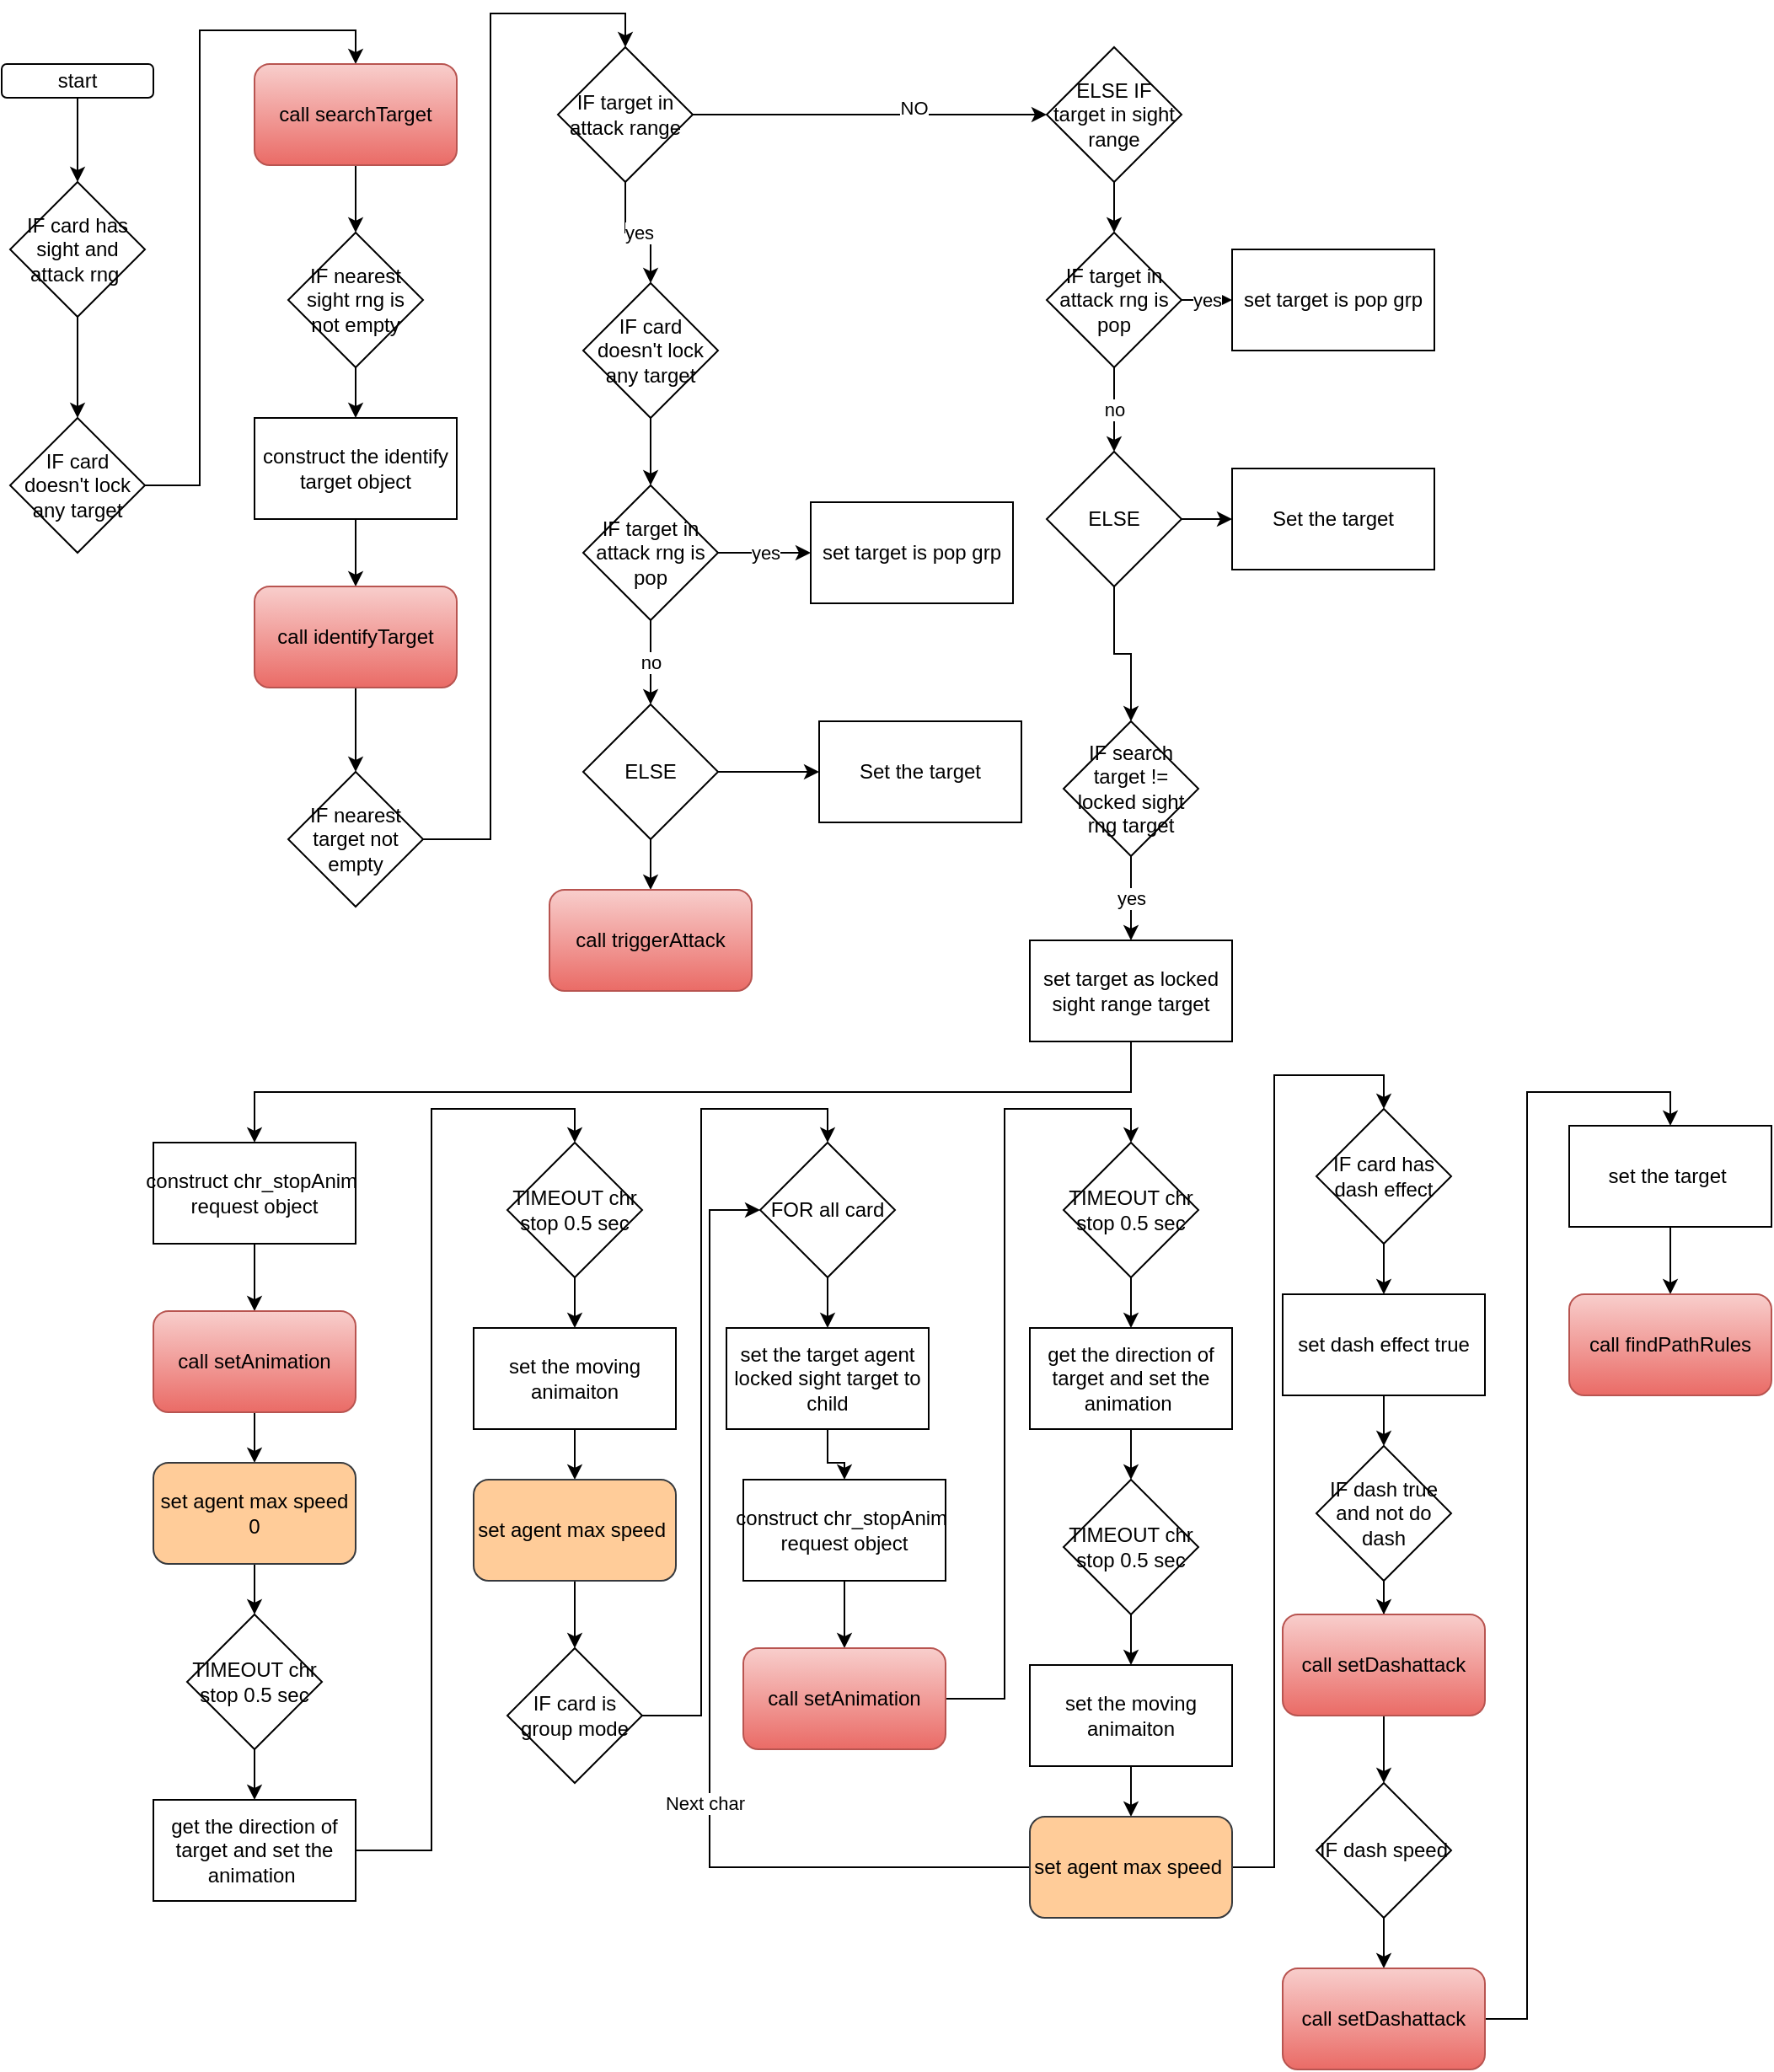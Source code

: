 <mxfile version="17.5.0" type="github">
  <diagram id="1RKU9HNqCACdmGvZMmP5" name="Page-1">
    <mxGraphModel dx="1038" dy="1679" grid="1" gridSize="10" guides="1" tooltips="1" connect="1" arrows="1" fold="1" page="1" pageScale="1" pageWidth="850" pageHeight="1100" math="0" shadow="0">
      <root>
        <mxCell id="0" />
        <mxCell id="1" parent="0" />
        <mxCell id="Ez-ZwfZhHMJORxGf13h--3" value="" style="edgeStyle=orthogonalEdgeStyle;rounded=0;orthogonalLoop=1;jettySize=auto;html=1;" edge="1" parent="1" source="Ez-ZwfZhHMJORxGf13h--1" target="Ez-ZwfZhHMJORxGf13h--2">
          <mxGeometry relative="1" as="geometry" />
        </mxCell>
        <mxCell id="Ez-ZwfZhHMJORxGf13h--1" value="start" style="rounded=1;whiteSpace=wrap;html=1;" vertex="1" parent="1">
          <mxGeometry x="80" y="30" width="90" height="20" as="geometry" />
        </mxCell>
        <mxCell id="Ez-ZwfZhHMJORxGf13h--5" value="" style="edgeStyle=orthogonalEdgeStyle;rounded=0;orthogonalLoop=1;jettySize=auto;html=1;" edge="1" parent="1" source="Ez-ZwfZhHMJORxGf13h--2" target="Ez-ZwfZhHMJORxGf13h--4">
          <mxGeometry relative="1" as="geometry" />
        </mxCell>
        <mxCell id="Ez-ZwfZhHMJORxGf13h--2" value="IF card has sight and attack rng&amp;nbsp;" style="rhombus;whiteSpace=wrap;html=1;" vertex="1" parent="1">
          <mxGeometry x="85" y="100" width="80" height="80" as="geometry" />
        </mxCell>
        <mxCell id="Ez-ZwfZhHMJORxGf13h--7" style="edgeStyle=orthogonalEdgeStyle;rounded=0;orthogonalLoop=1;jettySize=auto;html=1;entryX=0.5;entryY=0;entryDx=0;entryDy=0;" edge="1" parent="1" source="Ez-ZwfZhHMJORxGf13h--4" target="Ez-ZwfZhHMJORxGf13h--6">
          <mxGeometry relative="1" as="geometry" />
        </mxCell>
        <mxCell id="Ez-ZwfZhHMJORxGf13h--4" value="IF card doesn&#39;t lock any target&lt;span style=&quot;color: rgba(0 , 0 , 0 , 0) ; font-family: monospace ; font-size: 0px&quot;&gt;%3CmxGraphModel%3E%3Croot%3E%3CmxCell%20id%3D%220%22%2F%3E%3CmxCell%20id%3D%221%22%20parent%3D%220%22%2F%3E%3CmxCell%20id%3D%222%22%20value%3D%22call%26amp%3Bnbsp%3BsearchTarget%22%20style%3D%22rounded%3D1%3BwhiteSpace%3Dwrap%3Bhtml%3D1%3BfillColor%3D%23f8cecc%3BgradientColor%3D%23ea6b66%3BstrokeColor%3D%23b85450%3B%22%20vertex%3D%221%22%20parent%3D%221%22%3E%3CmxGeometry%20x%3D%2265%22%20y%3D%22290%22%20width%3D%22120%22%20height%3D%2260%22%20as%3D%22geometry%22%2F%3E%3C%2FmxCell%3E%3C%2Froot%3E%3C%2FmxGraphModel%3E&lt;/span&gt;" style="rhombus;whiteSpace=wrap;html=1;" vertex="1" parent="1">
          <mxGeometry x="85" y="240" width="80" height="80" as="geometry" />
        </mxCell>
        <mxCell id="Ez-ZwfZhHMJORxGf13h--9" value="" style="edgeStyle=orthogonalEdgeStyle;rounded=0;orthogonalLoop=1;jettySize=auto;html=1;" edge="1" parent="1" source="Ez-ZwfZhHMJORxGf13h--6" target="Ez-ZwfZhHMJORxGf13h--8">
          <mxGeometry relative="1" as="geometry" />
        </mxCell>
        <mxCell id="Ez-ZwfZhHMJORxGf13h--6" value="call&amp;nbsp;searchTarget" style="rounded=1;whiteSpace=wrap;html=1;fillColor=#f8cecc;gradientColor=#ea6b66;strokeColor=#b85450;" vertex="1" parent="1">
          <mxGeometry x="230" y="30" width="120" height="60" as="geometry" />
        </mxCell>
        <mxCell id="Ez-ZwfZhHMJORxGf13h--11" value="" style="edgeStyle=orthogonalEdgeStyle;rounded=0;orthogonalLoop=1;jettySize=auto;html=1;" edge="1" parent="1" source="Ez-ZwfZhHMJORxGf13h--8" target="Ez-ZwfZhHMJORxGf13h--10">
          <mxGeometry relative="1" as="geometry" />
        </mxCell>
        <mxCell id="Ez-ZwfZhHMJORxGf13h--8" value="IF nearest sight rng is not empty" style="rhombus;whiteSpace=wrap;html=1;" vertex="1" parent="1">
          <mxGeometry x="250" y="130" width="80" height="80" as="geometry" />
        </mxCell>
        <mxCell id="Ez-ZwfZhHMJORxGf13h--13" value="" style="edgeStyle=orthogonalEdgeStyle;rounded=0;orthogonalLoop=1;jettySize=auto;html=1;" edge="1" parent="1" source="Ez-ZwfZhHMJORxGf13h--10" target="Ez-ZwfZhHMJORxGf13h--12">
          <mxGeometry relative="1" as="geometry" />
        </mxCell>
        <mxCell id="Ez-ZwfZhHMJORxGf13h--10" value="construct the identify target object" style="whiteSpace=wrap;html=1;" vertex="1" parent="1">
          <mxGeometry x="230" y="240" width="120" height="60" as="geometry" />
        </mxCell>
        <mxCell id="Ez-ZwfZhHMJORxGf13h--15" value="" style="edgeStyle=orthogonalEdgeStyle;rounded=0;orthogonalLoop=1;jettySize=auto;html=1;" edge="1" parent="1" source="Ez-ZwfZhHMJORxGf13h--12" target="Ez-ZwfZhHMJORxGf13h--14">
          <mxGeometry relative="1" as="geometry" />
        </mxCell>
        <mxCell id="Ez-ZwfZhHMJORxGf13h--12" value="call&amp;nbsp;identifyTarget" style="rounded=1;whiteSpace=wrap;html=1;fillColor=#f8cecc;gradientColor=#ea6b66;strokeColor=#b85450;" vertex="1" parent="1">
          <mxGeometry x="230" y="340" width="120" height="60" as="geometry" />
        </mxCell>
        <mxCell id="Ez-ZwfZhHMJORxGf13h--17" value="" style="edgeStyle=orthogonalEdgeStyle;rounded=0;orthogonalLoop=1;jettySize=auto;html=1;entryX=0.5;entryY=0;entryDx=0;entryDy=0;" edge="1" parent="1" source="Ez-ZwfZhHMJORxGf13h--14" target="Ez-ZwfZhHMJORxGf13h--16">
          <mxGeometry relative="1" as="geometry" />
        </mxCell>
        <mxCell id="Ez-ZwfZhHMJORxGf13h--14" value="IF nearest target not empty" style="rhombus;whiteSpace=wrap;html=1;" vertex="1" parent="1">
          <mxGeometry x="250" y="450" width="80" height="80" as="geometry" />
        </mxCell>
        <mxCell id="Ez-ZwfZhHMJORxGf13h--19" value="yes" style="edgeStyle=orthogonalEdgeStyle;rounded=0;orthogonalLoop=1;jettySize=auto;html=1;" edge="1" parent="1" source="Ez-ZwfZhHMJORxGf13h--16" target="Ez-ZwfZhHMJORxGf13h--18">
          <mxGeometry relative="1" as="geometry" />
        </mxCell>
        <mxCell id="Ez-ZwfZhHMJORxGf13h--37" value="" style="edgeStyle=orthogonalEdgeStyle;rounded=0;orthogonalLoop=1;jettySize=auto;html=1;" edge="1" parent="1" source="Ez-ZwfZhHMJORxGf13h--16" target="Ez-ZwfZhHMJORxGf13h--36">
          <mxGeometry relative="1" as="geometry" />
        </mxCell>
        <mxCell id="Ez-ZwfZhHMJORxGf13h--38" value="NO" style="edgeLabel;html=1;align=center;verticalAlign=middle;resizable=0;points=[];" vertex="1" connectable="0" parent="Ez-ZwfZhHMJORxGf13h--37">
          <mxGeometry x="0.246" y="4" relative="1" as="geometry">
            <mxPoint as="offset" />
          </mxGeometry>
        </mxCell>
        <mxCell id="Ez-ZwfZhHMJORxGf13h--16" value="IF target in attack range" style="rhombus;whiteSpace=wrap;html=1;" vertex="1" parent="1">
          <mxGeometry x="410" y="20" width="80" height="80" as="geometry" />
        </mxCell>
        <mxCell id="Ez-ZwfZhHMJORxGf13h--21" value="" style="edgeStyle=orthogonalEdgeStyle;rounded=0;orthogonalLoop=1;jettySize=auto;html=1;" edge="1" parent="1" source="Ez-ZwfZhHMJORxGf13h--18" target="Ez-ZwfZhHMJORxGf13h--20">
          <mxGeometry relative="1" as="geometry" />
        </mxCell>
        <mxCell id="Ez-ZwfZhHMJORxGf13h--18" value="IF card doesn&#39;t lock any target" style="rhombus;whiteSpace=wrap;html=1;" vertex="1" parent="1">
          <mxGeometry x="425" y="160" width="80" height="80" as="geometry" />
        </mxCell>
        <mxCell id="Ez-ZwfZhHMJORxGf13h--23" value="yes" style="edgeStyle=orthogonalEdgeStyle;rounded=0;orthogonalLoop=1;jettySize=auto;html=1;" edge="1" parent="1" source="Ez-ZwfZhHMJORxGf13h--20" target="Ez-ZwfZhHMJORxGf13h--22">
          <mxGeometry relative="1" as="geometry" />
        </mxCell>
        <mxCell id="Ez-ZwfZhHMJORxGf13h--27" value="no" style="edgeStyle=orthogonalEdgeStyle;rounded=0;orthogonalLoop=1;jettySize=auto;html=1;" edge="1" parent="1" source="Ez-ZwfZhHMJORxGf13h--20" target="Ez-ZwfZhHMJORxGf13h--26">
          <mxGeometry relative="1" as="geometry" />
        </mxCell>
        <mxCell id="Ez-ZwfZhHMJORxGf13h--20" value="IF target in attack rng is pop" style="rhombus;whiteSpace=wrap;html=1;" vertex="1" parent="1">
          <mxGeometry x="425" y="280" width="80" height="80" as="geometry" />
        </mxCell>
        <mxCell id="Ez-ZwfZhHMJORxGf13h--22" value="set target is pop grp" style="whiteSpace=wrap;html=1;" vertex="1" parent="1">
          <mxGeometry x="560" y="290" width="120" height="60" as="geometry" />
        </mxCell>
        <mxCell id="Ez-ZwfZhHMJORxGf13h--29" value="" style="edgeStyle=orthogonalEdgeStyle;rounded=0;orthogonalLoop=1;jettySize=auto;html=1;" edge="1" parent="1" source="Ez-ZwfZhHMJORxGf13h--26" target="Ez-ZwfZhHMJORxGf13h--28">
          <mxGeometry relative="1" as="geometry" />
        </mxCell>
        <mxCell id="Ez-ZwfZhHMJORxGf13h--35" value="" style="edgeStyle=orthogonalEdgeStyle;rounded=0;orthogonalLoop=1;jettySize=auto;html=1;" edge="1" parent="1" source="Ez-ZwfZhHMJORxGf13h--26" target="Ez-ZwfZhHMJORxGf13h--34">
          <mxGeometry relative="1" as="geometry" />
        </mxCell>
        <mxCell id="Ez-ZwfZhHMJORxGf13h--26" value="ELSE" style="rhombus;whiteSpace=wrap;html=1;" vertex="1" parent="1">
          <mxGeometry x="425" y="410" width="80" height="80" as="geometry" />
        </mxCell>
        <mxCell id="Ez-ZwfZhHMJORxGf13h--28" value="Set the target" style="whiteSpace=wrap;html=1;" vertex="1" parent="1">
          <mxGeometry x="565" y="420" width="120" height="60" as="geometry" />
        </mxCell>
        <mxCell id="Ez-ZwfZhHMJORxGf13h--34" value="call triggerAttack" style="rounded=1;whiteSpace=wrap;html=1;fillColor=#f8cecc;gradientColor=#ea6b66;strokeColor=#b85450;" vertex="1" parent="1">
          <mxGeometry x="405" y="520" width="120" height="60" as="geometry" />
        </mxCell>
        <mxCell id="Ez-ZwfZhHMJORxGf13h--45" value="" style="edgeStyle=orthogonalEdgeStyle;rounded=0;orthogonalLoop=1;jettySize=auto;html=1;" edge="1" parent="1" source="Ez-ZwfZhHMJORxGf13h--36" target="Ez-ZwfZhHMJORxGf13h--41">
          <mxGeometry relative="1" as="geometry" />
        </mxCell>
        <mxCell id="Ez-ZwfZhHMJORxGf13h--36" value="ELSE IF target in sight range" style="rhombus;whiteSpace=wrap;html=1;" vertex="1" parent="1">
          <mxGeometry x="700" y="20" width="80" height="80" as="geometry" />
        </mxCell>
        <mxCell id="Ez-ZwfZhHMJORxGf13h--39" value="yes" style="edgeStyle=orthogonalEdgeStyle;rounded=0;orthogonalLoop=1;jettySize=auto;html=1;" edge="1" parent="1" source="Ez-ZwfZhHMJORxGf13h--41" target="Ez-ZwfZhHMJORxGf13h--42">
          <mxGeometry relative="1" as="geometry" />
        </mxCell>
        <mxCell id="Ez-ZwfZhHMJORxGf13h--40" value="no" style="edgeStyle=orthogonalEdgeStyle;rounded=0;orthogonalLoop=1;jettySize=auto;html=1;" edge="1" parent="1" source="Ez-ZwfZhHMJORxGf13h--41" target="Ez-ZwfZhHMJORxGf13h--43">
          <mxGeometry relative="1" as="geometry" />
        </mxCell>
        <mxCell id="Ez-ZwfZhHMJORxGf13h--41" value="IF target in attack rng is pop" style="rhombus;whiteSpace=wrap;html=1;" vertex="1" parent="1">
          <mxGeometry x="700" y="130" width="80" height="80" as="geometry" />
        </mxCell>
        <mxCell id="Ez-ZwfZhHMJORxGf13h--42" value="set target is pop grp" style="whiteSpace=wrap;html=1;" vertex="1" parent="1">
          <mxGeometry x="810" y="140" width="120" height="60" as="geometry" />
        </mxCell>
        <mxCell id="Ez-ZwfZhHMJORxGf13h--46" value="" style="edgeStyle=orthogonalEdgeStyle;rounded=0;orthogonalLoop=1;jettySize=auto;html=1;" edge="1" parent="1" source="Ez-ZwfZhHMJORxGf13h--43" target="Ez-ZwfZhHMJORxGf13h--44">
          <mxGeometry relative="1" as="geometry" />
        </mxCell>
        <mxCell id="Ez-ZwfZhHMJORxGf13h--48" value="" style="edgeStyle=orthogonalEdgeStyle;rounded=0;orthogonalLoop=1;jettySize=auto;html=1;" edge="1" parent="1" source="Ez-ZwfZhHMJORxGf13h--43" target="Ez-ZwfZhHMJORxGf13h--47">
          <mxGeometry relative="1" as="geometry" />
        </mxCell>
        <mxCell id="Ez-ZwfZhHMJORxGf13h--43" value="ELSE" style="rhombus;whiteSpace=wrap;html=1;" vertex="1" parent="1">
          <mxGeometry x="700" y="260" width="80" height="80" as="geometry" />
        </mxCell>
        <mxCell id="Ez-ZwfZhHMJORxGf13h--44" value="Set the target" style="whiteSpace=wrap;html=1;" vertex="1" parent="1">
          <mxGeometry x="810" y="270" width="120" height="60" as="geometry" />
        </mxCell>
        <mxCell id="Ez-ZwfZhHMJORxGf13h--50" value="yes" style="edgeStyle=orthogonalEdgeStyle;rounded=0;orthogonalLoop=1;jettySize=auto;html=1;" edge="1" parent="1" source="Ez-ZwfZhHMJORxGf13h--47" target="Ez-ZwfZhHMJORxGf13h--49">
          <mxGeometry relative="1" as="geometry" />
        </mxCell>
        <mxCell id="Ez-ZwfZhHMJORxGf13h--47" value="IF search target != locked sight rng target" style="rhombus;whiteSpace=wrap;html=1;" vertex="1" parent="1">
          <mxGeometry x="710" y="420" width="80" height="80" as="geometry" />
        </mxCell>
        <mxCell id="Ez-ZwfZhHMJORxGf13h--53" style="edgeStyle=orthogonalEdgeStyle;rounded=0;orthogonalLoop=1;jettySize=auto;html=1;entryX=0.5;entryY=0;entryDx=0;entryDy=0;" edge="1" parent="1" source="Ez-ZwfZhHMJORxGf13h--49" target="Ez-ZwfZhHMJORxGf13h--52">
          <mxGeometry relative="1" as="geometry">
            <Array as="points">
              <mxPoint x="750" y="640" />
              <mxPoint x="230" y="640" />
            </Array>
          </mxGeometry>
        </mxCell>
        <mxCell id="Ez-ZwfZhHMJORxGf13h--49" value="set target as locked sight range target" style="whiteSpace=wrap;html=1;" vertex="1" parent="1">
          <mxGeometry x="690" y="550" width="120" height="60" as="geometry" />
        </mxCell>
        <mxCell id="Ez-ZwfZhHMJORxGf13h--55" value="" style="edgeStyle=orthogonalEdgeStyle;rounded=0;orthogonalLoop=1;jettySize=auto;html=1;" edge="1" parent="1" source="Ez-ZwfZhHMJORxGf13h--52" target="Ez-ZwfZhHMJORxGf13h--54">
          <mxGeometry relative="1" as="geometry" />
        </mxCell>
        <mxCell id="Ez-ZwfZhHMJORxGf13h--52" value="construct&amp;nbsp;chr_stopAnim&amp;nbsp;&lt;br&gt;request object" style="rounded=0;whiteSpace=wrap;html=1;" vertex="1" parent="1">
          <mxGeometry x="170" y="670" width="120" height="60" as="geometry" />
        </mxCell>
        <mxCell id="Ez-ZwfZhHMJORxGf13h--57" value="" style="edgeStyle=orthogonalEdgeStyle;rounded=0;orthogonalLoop=1;jettySize=auto;html=1;" edge="1" parent="1" source="Ez-ZwfZhHMJORxGf13h--54" target="Ez-ZwfZhHMJORxGf13h--56">
          <mxGeometry relative="1" as="geometry" />
        </mxCell>
        <mxCell id="Ez-ZwfZhHMJORxGf13h--54" value="call setAnimation" style="rounded=1;whiteSpace=wrap;html=1;fillColor=#f8cecc;gradientColor=#ea6b66;strokeColor=#b85450;" vertex="1" parent="1">
          <mxGeometry x="170" y="770" width="120" height="60" as="geometry" />
        </mxCell>
        <mxCell id="Ez-ZwfZhHMJORxGf13h--60" value="" style="edgeStyle=orthogonalEdgeStyle;rounded=0;orthogonalLoop=1;jettySize=auto;html=1;" edge="1" parent="1" source="Ez-ZwfZhHMJORxGf13h--56" target="Ez-ZwfZhHMJORxGf13h--58">
          <mxGeometry relative="1" as="geometry" />
        </mxCell>
        <mxCell id="Ez-ZwfZhHMJORxGf13h--56" value="set agent max speed 0" style="rounded=1;whiteSpace=wrap;html=1;fillColor=#ffcc99;strokeColor=#36393d;" vertex="1" parent="1">
          <mxGeometry x="170" y="860" width="120" height="60" as="geometry" />
        </mxCell>
        <mxCell id="Ez-ZwfZhHMJORxGf13h--62" value="" style="edgeStyle=orthogonalEdgeStyle;rounded=0;orthogonalLoop=1;jettySize=auto;html=1;" edge="1" parent="1" source="Ez-ZwfZhHMJORxGf13h--58" target="Ez-ZwfZhHMJORxGf13h--61">
          <mxGeometry relative="1" as="geometry" />
        </mxCell>
        <mxCell id="Ez-ZwfZhHMJORxGf13h--58" value="TIMEOUT chr stop 0.5 sec" style="rhombus;whiteSpace=wrap;html=1;" vertex="1" parent="1">
          <mxGeometry x="190" y="950" width="80" height="80" as="geometry" />
        </mxCell>
        <mxCell id="Ez-ZwfZhHMJORxGf13h--66" style="edgeStyle=orthogonalEdgeStyle;rounded=0;orthogonalLoop=1;jettySize=auto;html=1;entryX=0.5;entryY=0;entryDx=0;entryDy=0;" edge="1" parent="1" source="Ez-ZwfZhHMJORxGf13h--61" target="Ez-ZwfZhHMJORxGf13h--64">
          <mxGeometry relative="1" as="geometry" />
        </mxCell>
        <mxCell id="Ez-ZwfZhHMJORxGf13h--61" value="get the direction of target and set the animation&amp;nbsp;" style="rounded=0;whiteSpace=wrap;html=1;" vertex="1" parent="1">
          <mxGeometry x="170" y="1060" width="120" height="60" as="geometry" />
        </mxCell>
        <mxCell id="Ez-ZwfZhHMJORxGf13h--69" value="" style="edgeStyle=orthogonalEdgeStyle;rounded=0;orthogonalLoop=1;jettySize=auto;html=1;" edge="1" parent="1" source="Ez-ZwfZhHMJORxGf13h--64" target="Ez-ZwfZhHMJORxGf13h--65">
          <mxGeometry relative="1" as="geometry" />
        </mxCell>
        <mxCell id="Ez-ZwfZhHMJORxGf13h--64" value="TIMEOUT chr stop 0.5 sec" style="rhombus;whiteSpace=wrap;html=1;" vertex="1" parent="1">
          <mxGeometry x="380" y="670" width="80" height="80" as="geometry" />
        </mxCell>
        <mxCell id="Ez-ZwfZhHMJORxGf13h--68" value="" style="edgeStyle=orthogonalEdgeStyle;rounded=0;orthogonalLoop=1;jettySize=auto;html=1;" edge="1" parent="1" source="Ez-ZwfZhHMJORxGf13h--65" target="Ez-ZwfZhHMJORxGf13h--67">
          <mxGeometry relative="1" as="geometry" />
        </mxCell>
        <mxCell id="Ez-ZwfZhHMJORxGf13h--65" value="set the moving animaiton" style="rounded=0;whiteSpace=wrap;html=1;" vertex="1" parent="1">
          <mxGeometry x="360" y="780" width="120" height="60" as="geometry" />
        </mxCell>
        <mxCell id="Ez-ZwfZhHMJORxGf13h--71" value="" style="edgeStyle=orthogonalEdgeStyle;rounded=0;orthogonalLoop=1;jettySize=auto;html=1;" edge="1" parent="1" source="Ez-ZwfZhHMJORxGf13h--67" target="Ez-ZwfZhHMJORxGf13h--70">
          <mxGeometry relative="1" as="geometry" />
        </mxCell>
        <mxCell id="Ez-ZwfZhHMJORxGf13h--67" value="set agent max speed&amp;nbsp;" style="rounded=1;whiteSpace=wrap;html=1;fillColor=#ffcc99;strokeColor=#36393d;" vertex="1" parent="1">
          <mxGeometry x="360" y="870" width="120" height="60" as="geometry" />
        </mxCell>
        <mxCell id="Ez-ZwfZhHMJORxGf13h--73" value="" style="edgeStyle=orthogonalEdgeStyle;rounded=0;orthogonalLoop=1;jettySize=auto;html=1;entryX=0.5;entryY=0;entryDx=0;entryDy=0;" edge="1" parent="1" source="Ez-ZwfZhHMJORxGf13h--70" target="Ez-ZwfZhHMJORxGf13h--72">
          <mxGeometry relative="1" as="geometry" />
        </mxCell>
        <mxCell id="Ez-ZwfZhHMJORxGf13h--70" value="IF card is group mode" style="rhombus;whiteSpace=wrap;html=1;" vertex="1" parent="1">
          <mxGeometry x="380" y="970" width="80" height="80" as="geometry" />
        </mxCell>
        <mxCell id="Ez-ZwfZhHMJORxGf13h--75" value="" style="edgeStyle=orthogonalEdgeStyle;rounded=0;orthogonalLoop=1;jettySize=auto;html=1;" edge="1" parent="1" source="Ez-ZwfZhHMJORxGf13h--72" target="Ez-ZwfZhHMJORxGf13h--74">
          <mxGeometry relative="1" as="geometry" />
        </mxCell>
        <mxCell id="Ez-ZwfZhHMJORxGf13h--72" value="FOR all card" style="rhombus;whiteSpace=wrap;html=1;" vertex="1" parent="1">
          <mxGeometry x="530" y="670" width="80" height="80" as="geometry" />
        </mxCell>
        <mxCell id="Ez-ZwfZhHMJORxGf13h--78" value="" style="edgeStyle=orthogonalEdgeStyle;rounded=0;orthogonalLoop=1;jettySize=auto;html=1;" edge="1" parent="1" source="Ez-ZwfZhHMJORxGf13h--74" target="Ez-ZwfZhHMJORxGf13h--76">
          <mxGeometry relative="1" as="geometry" />
        </mxCell>
        <mxCell id="Ez-ZwfZhHMJORxGf13h--74" value="set the target agent locked sight target to child" style="whiteSpace=wrap;html=1;" vertex="1" parent="1">
          <mxGeometry x="510" y="780" width="120" height="60" as="geometry" />
        </mxCell>
        <mxCell id="Ez-ZwfZhHMJORxGf13h--80" value="" style="edgeStyle=orthogonalEdgeStyle;rounded=0;orthogonalLoop=1;jettySize=auto;html=1;" edge="1" parent="1" source="Ez-ZwfZhHMJORxGf13h--76" target="Ez-ZwfZhHMJORxGf13h--77">
          <mxGeometry relative="1" as="geometry" />
        </mxCell>
        <mxCell id="Ez-ZwfZhHMJORxGf13h--76" value="construct&amp;nbsp;chr_stopAnim&amp;nbsp;&lt;br&gt;request object" style="rounded=0;whiteSpace=wrap;html=1;" vertex="1" parent="1">
          <mxGeometry x="520" y="870" width="120" height="60" as="geometry" />
        </mxCell>
        <mxCell id="Ez-ZwfZhHMJORxGf13h--85" style="edgeStyle=orthogonalEdgeStyle;rounded=0;orthogonalLoop=1;jettySize=auto;html=1;entryX=0.5;entryY=0;entryDx=0;entryDy=0;" edge="1" parent="1" source="Ez-ZwfZhHMJORxGf13h--77" target="Ez-ZwfZhHMJORxGf13h--83">
          <mxGeometry relative="1" as="geometry" />
        </mxCell>
        <mxCell id="Ez-ZwfZhHMJORxGf13h--77" value="call setAnimation" style="rounded=1;whiteSpace=wrap;html=1;fillColor=#f8cecc;gradientColor=#ea6b66;strokeColor=#b85450;" vertex="1" parent="1">
          <mxGeometry x="520" y="970" width="120" height="60" as="geometry" />
        </mxCell>
        <mxCell id="Ez-ZwfZhHMJORxGf13h--86" value="" style="edgeStyle=orthogonalEdgeStyle;rounded=0;orthogonalLoop=1;jettySize=auto;html=1;" edge="1" parent="1" source="Ez-ZwfZhHMJORxGf13h--83" target="Ez-ZwfZhHMJORxGf13h--84">
          <mxGeometry relative="1" as="geometry" />
        </mxCell>
        <mxCell id="Ez-ZwfZhHMJORxGf13h--83" value="TIMEOUT chr stop 0.5 sec" style="rhombus;whiteSpace=wrap;html=1;" vertex="1" parent="1">
          <mxGeometry x="710" y="670" width="80" height="80" as="geometry" />
        </mxCell>
        <mxCell id="Ez-ZwfZhHMJORxGf13h--91" value="" style="edgeStyle=orthogonalEdgeStyle;rounded=0;orthogonalLoop=1;jettySize=auto;html=1;" edge="1" parent="1" source="Ez-ZwfZhHMJORxGf13h--84" target="Ez-ZwfZhHMJORxGf13h--88">
          <mxGeometry relative="1" as="geometry" />
        </mxCell>
        <mxCell id="Ez-ZwfZhHMJORxGf13h--84" value="get the direction of target and set the animation&amp;nbsp;" style="rounded=0;whiteSpace=wrap;html=1;" vertex="1" parent="1">
          <mxGeometry x="690" y="780" width="120" height="60" as="geometry" />
        </mxCell>
        <mxCell id="Ez-ZwfZhHMJORxGf13h--92" value="" style="edgeStyle=orthogonalEdgeStyle;rounded=0;orthogonalLoop=1;jettySize=auto;html=1;" edge="1" parent="1" source="Ez-ZwfZhHMJORxGf13h--88" target="Ez-ZwfZhHMJORxGf13h--89">
          <mxGeometry relative="1" as="geometry" />
        </mxCell>
        <mxCell id="Ez-ZwfZhHMJORxGf13h--88" value="TIMEOUT chr stop 0.5 sec" style="rhombus;whiteSpace=wrap;html=1;" vertex="1" parent="1">
          <mxGeometry x="710" y="870" width="80" height="80" as="geometry" />
        </mxCell>
        <mxCell id="Ez-ZwfZhHMJORxGf13h--94" value="" style="edgeStyle=orthogonalEdgeStyle;rounded=0;orthogonalLoop=1;jettySize=auto;html=1;" edge="1" parent="1" source="Ez-ZwfZhHMJORxGf13h--89" target="Ez-ZwfZhHMJORxGf13h--90">
          <mxGeometry relative="1" as="geometry" />
        </mxCell>
        <mxCell id="Ez-ZwfZhHMJORxGf13h--89" value="set the moving animaiton" style="rounded=0;whiteSpace=wrap;html=1;" vertex="1" parent="1">
          <mxGeometry x="690" y="980" width="120" height="60" as="geometry" />
        </mxCell>
        <mxCell id="Ez-ZwfZhHMJORxGf13h--95" style="edgeStyle=orthogonalEdgeStyle;rounded=0;orthogonalLoop=1;jettySize=auto;html=1;entryX=0;entryY=0.5;entryDx=0;entryDy=0;" edge="1" parent="1" source="Ez-ZwfZhHMJORxGf13h--90" target="Ez-ZwfZhHMJORxGf13h--72">
          <mxGeometry relative="1" as="geometry">
            <Array as="points">
              <mxPoint x="500" y="1100" />
              <mxPoint x="500" y="710" />
            </Array>
          </mxGeometry>
        </mxCell>
        <mxCell id="Ez-ZwfZhHMJORxGf13h--96" value="Next char" style="edgeLabel;html=1;align=center;verticalAlign=middle;resizable=0;points=[];" vertex="1" connectable="0" parent="Ez-ZwfZhHMJORxGf13h--95">
          <mxGeometry x="-0.252" y="3" relative="1" as="geometry">
            <mxPoint as="offset" />
          </mxGeometry>
        </mxCell>
        <mxCell id="Ez-ZwfZhHMJORxGf13h--98" style="edgeStyle=orthogonalEdgeStyle;rounded=0;orthogonalLoop=1;jettySize=auto;html=1;entryX=0.5;entryY=0;entryDx=0;entryDy=0;" edge="1" parent="1" source="Ez-ZwfZhHMJORxGf13h--90" target="Ez-ZwfZhHMJORxGf13h--97">
          <mxGeometry relative="1" as="geometry" />
        </mxCell>
        <mxCell id="Ez-ZwfZhHMJORxGf13h--90" value="set agent max speed&amp;nbsp;" style="rounded=1;whiteSpace=wrap;html=1;fillColor=#ffcc99;strokeColor=#36393d;" vertex="1" parent="1">
          <mxGeometry x="690" y="1070" width="120" height="60" as="geometry" />
        </mxCell>
        <mxCell id="Ez-ZwfZhHMJORxGf13h--100" value="" style="edgeStyle=orthogonalEdgeStyle;rounded=0;orthogonalLoop=1;jettySize=auto;html=1;" edge="1" parent="1" source="Ez-ZwfZhHMJORxGf13h--97" target="Ez-ZwfZhHMJORxGf13h--99">
          <mxGeometry relative="1" as="geometry" />
        </mxCell>
        <mxCell id="Ez-ZwfZhHMJORxGf13h--97" value="IF card has dash effect" style="rhombus;whiteSpace=wrap;html=1;" vertex="1" parent="1">
          <mxGeometry x="860" y="650" width="80" height="80" as="geometry" />
        </mxCell>
        <mxCell id="Ez-ZwfZhHMJORxGf13h--102" value="" style="edgeStyle=orthogonalEdgeStyle;rounded=0;orthogonalLoop=1;jettySize=auto;html=1;" edge="1" parent="1" source="Ez-ZwfZhHMJORxGf13h--99" target="Ez-ZwfZhHMJORxGf13h--101">
          <mxGeometry relative="1" as="geometry" />
        </mxCell>
        <mxCell id="Ez-ZwfZhHMJORxGf13h--99" value="set dash effect true" style="whiteSpace=wrap;html=1;" vertex="1" parent="1">
          <mxGeometry x="840" y="760" width="120" height="60" as="geometry" />
        </mxCell>
        <mxCell id="Ez-ZwfZhHMJORxGf13h--104" value="" style="edgeStyle=orthogonalEdgeStyle;rounded=0;orthogonalLoop=1;jettySize=auto;html=1;" edge="1" parent="1" source="Ez-ZwfZhHMJORxGf13h--101" target="Ez-ZwfZhHMJORxGf13h--103">
          <mxGeometry relative="1" as="geometry" />
        </mxCell>
        <mxCell id="Ez-ZwfZhHMJORxGf13h--101" value="IF dash true and not do dash" style="rhombus;whiteSpace=wrap;html=1;" vertex="1" parent="1">
          <mxGeometry x="860" y="850" width="80" height="80" as="geometry" />
        </mxCell>
        <mxCell id="Ez-ZwfZhHMJORxGf13h--106" value="" style="edgeStyle=orthogonalEdgeStyle;rounded=0;orthogonalLoop=1;jettySize=auto;html=1;" edge="1" parent="1" source="Ez-ZwfZhHMJORxGf13h--103" target="Ez-ZwfZhHMJORxGf13h--105">
          <mxGeometry relative="1" as="geometry" />
        </mxCell>
        <mxCell id="Ez-ZwfZhHMJORxGf13h--103" value="call setDashattack" style="rounded=1;whiteSpace=wrap;html=1;fillColor=#f8cecc;gradientColor=#ea6b66;strokeColor=#b85450;" vertex="1" parent="1">
          <mxGeometry x="840" y="950" width="120" height="60" as="geometry" />
        </mxCell>
        <mxCell id="Ez-ZwfZhHMJORxGf13h--108" value="" style="edgeStyle=orthogonalEdgeStyle;rounded=0;orthogonalLoop=1;jettySize=auto;html=1;" edge="1" parent="1" source="Ez-ZwfZhHMJORxGf13h--105" target="Ez-ZwfZhHMJORxGf13h--107">
          <mxGeometry relative="1" as="geometry" />
        </mxCell>
        <mxCell id="Ez-ZwfZhHMJORxGf13h--105" value="IF dash speed" style="rhombus;whiteSpace=wrap;html=1;" vertex="1" parent="1">
          <mxGeometry x="860" y="1050" width="80" height="80" as="geometry" />
        </mxCell>
        <mxCell id="Ez-ZwfZhHMJORxGf13h--110" style="edgeStyle=orthogonalEdgeStyle;rounded=0;orthogonalLoop=1;jettySize=auto;html=1;entryX=0.5;entryY=0;entryDx=0;entryDy=0;" edge="1" parent="1" source="Ez-ZwfZhHMJORxGf13h--107" target="Ez-ZwfZhHMJORxGf13h--109">
          <mxGeometry relative="1" as="geometry" />
        </mxCell>
        <mxCell id="Ez-ZwfZhHMJORxGf13h--107" value="call setDashattack" style="rounded=1;whiteSpace=wrap;html=1;fillColor=#f8cecc;gradientColor=#ea6b66;strokeColor=#b85450;" vertex="1" parent="1">
          <mxGeometry x="840" y="1160" width="120" height="60" as="geometry" />
        </mxCell>
        <mxCell id="Ez-ZwfZhHMJORxGf13h--112" value="" style="edgeStyle=orthogonalEdgeStyle;rounded=0;orthogonalLoop=1;jettySize=auto;html=1;" edge="1" parent="1" source="Ez-ZwfZhHMJORxGf13h--109" target="Ez-ZwfZhHMJORxGf13h--111">
          <mxGeometry relative="1" as="geometry" />
        </mxCell>
        <mxCell id="Ez-ZwfZhHMJORxGf13h--109" value="set the target&amp;nbsp;" style="rounded=0;whiteSpace=wrap;html=1;" vertex="1" parent="1">
          <mxGeometry x="1010" y="660" width="120" height="60" as="geometry" />
        </mxCell>
        <mxCell id="Ez-ZwfZhHMJORxGf13h--111" value="call findPathRules" style="rounded=1;whiteSpace=wrap;html=1;fillColor=#f8cecc;gradientColor=#ea6b66;strokeColor=#b85450;" vertex="1" parent="1">
          <mxGeometry x="1010" y="760" width="120" height="60" as="geometry" />
        </mxCell>
      </root>
    </mxGraphModel>
  </diagram>
</mxfile>
